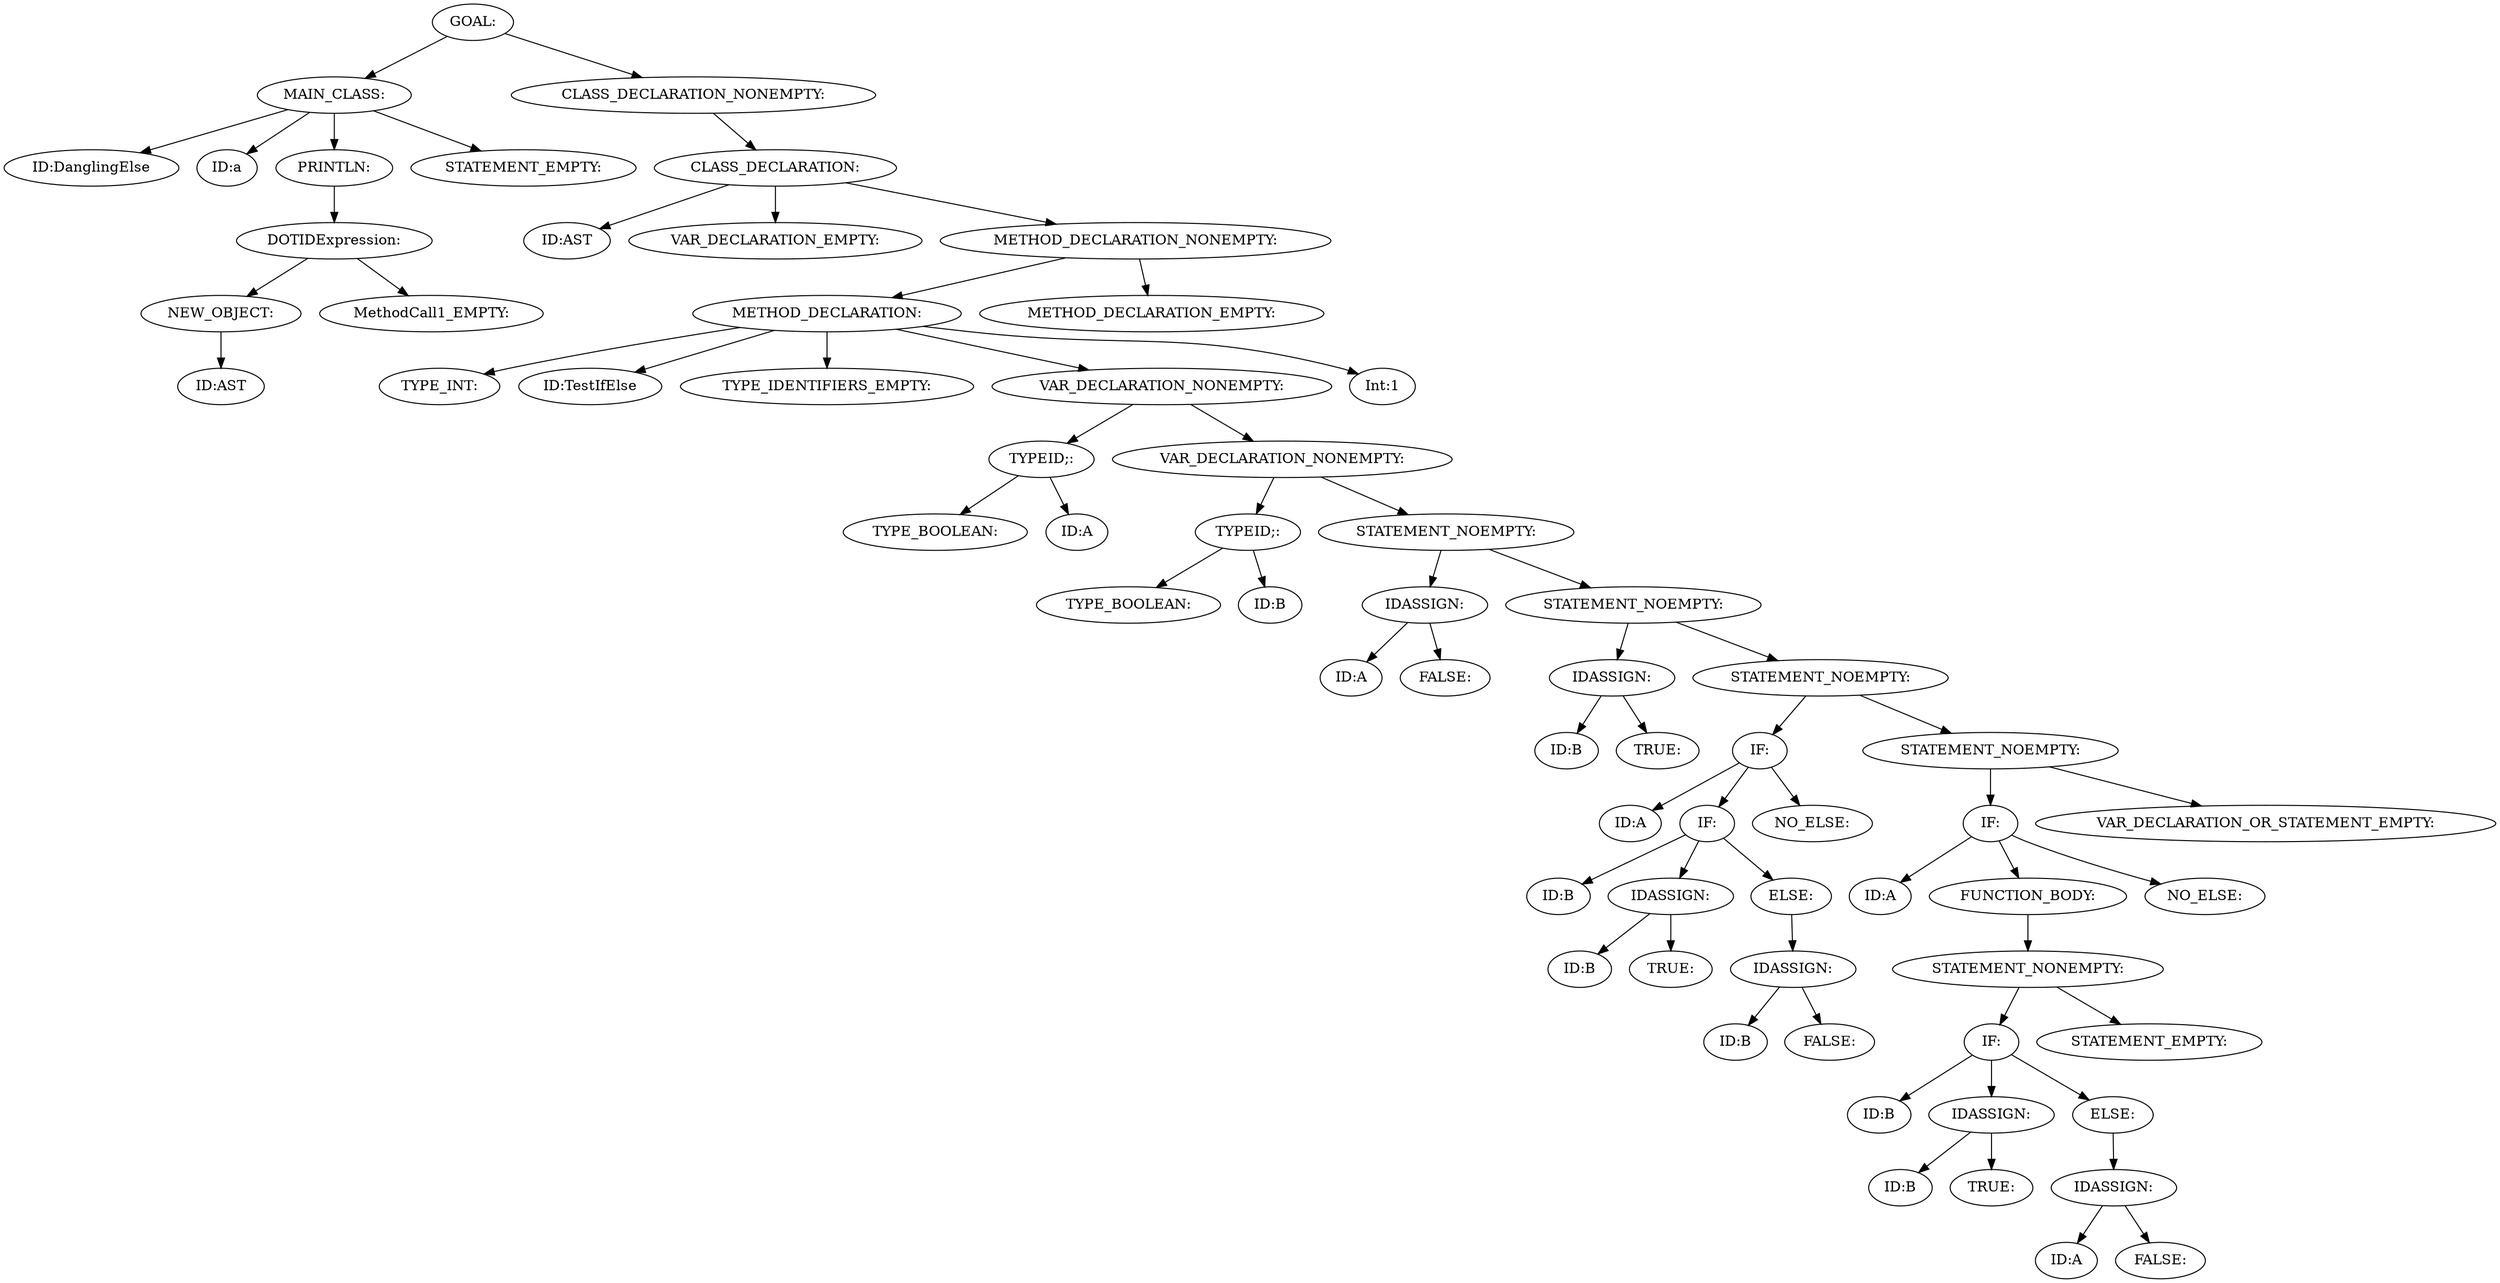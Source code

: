 digraph {
n0 [label="GOAL:"];
n1 [label="MAIN_CLASS:"];
n2 [label="ID:DanglingElse"];
n1 -> n2
n3 [label="ID:a"];
n1 -> n3
n4 [label="PRINTLN:"];
n5 [label="DOTIDExpression:"];
n6 [label="NEW_OBJECT:"];
n7 [label="ID:AST"];
n6 -> n7
n5 -> n6
n8 [label="MethodCall1_EMPTY:"];
n5 -> n8
n4 -> n5
n1 -> n4
n9 [label="STATEMENT_EMPTY:"];
n1 -> n9
n0 -> n1
n10 [label="CLASS_DECLARATION_NONEMPTY:"];
n11 [label="CLASS_DECLARATION:"];
n12 [label="ID:AST"];
n11 -> n12
n13 [label="VAR_DECLARATION_EMPTY:"];
n11 -> n13
n14 [label="METHOD_DECLARATION_NONEMPTY:"];
n15 [label="METHOD_DECLARATION:"];
n16 [label="TYPE_INT:"];
n15 -> n16
n17 [label="ID:TestIfElse"];
n15 -> n17
n18 [label="TYPE_IDENTIFIERS_EMPTY:"];
n15 -> n18
n19 [label="VAR_DECLARATION_NONEMPTY:"];
n20 [label="TYPEID;:"];
n21 [label="TYPE_BOOLEAN:"];
n20 -> n21
n22 [label="ID:A"];
n20 -> n22
n19 -> n20
n23 [label="VAR_DECLARATION_NONEMPTY:"];
n24 [label="TYPEID;:"];
n25 [label="TYPE_BOOLEAN:"];
n24 -> n25
n26 [label="ID:B"];
n24 -> n26
n23 -> n24
n27 [label="STATEMENT_NOEMPTY:"];
n28 [label="IDASSIGN:"];
n29 [label="ID:A"];
n28 -> n29
n30 [label="FALSE:"];
n28 -> n30
n27 -> n28
n31 [label="STATEMENT_NOEMPTY:"];
n32 [label="IDASSIGN:"];
n33 [label="ID:B"];
n32 -> n33
n34 [label="TRUE:"];
n32 -> n34
n31 -> n32
n35 [label="STATEMENT_NOEMPTY:"];
n36 [label="IF:"];
n37 [label="ID:A"];
n36 -> n37
n38 [label="IF:"];
n39 [label="ID:B"];
n38 -> n39
n40 [label="IDASSIGN:"];
n41 [label="ID:B"];
n40 -> n41
n42 [label="TRUE:"];
n40 -> n42
n38 -> n40
n43 [label="ELSE:"];
n44 [label="IDASSIGN:"];
n45 [label="ID:B"];
n44 -> n45
n46 [label="FALSE:"];
n44 -> n46
n43 -> n44
n38 -> n43
n36 -> n38
n47 [label="NO_ELSE:"];
n36 -> n47
n35 -> n36
n48 [label="STATEMENT_NOEMPTY:"];
n49 [label="IF:"];
n50 [label="ID:A"];
n49 -> n50
n51 [label="FUNCTION_BODY:"];
n52 [label="STATEMENT_NONEMPTY:"];
n53 [label="IF:"];
n54 [label="ID:B"];
n53 -> n54
n55 [label="IDASSIGN:"];
n56 [label="ID:B"];
n55 -> n56
n57 [label="TRUE:"];
n55 -> n57
n53 -> n55
n58 [label="ELSE:"];
n59 [label="IDASSIGN:"];
n60 [label="ID:A"];
n59 -> n60
n61 [label="FALSE:"];
n59 -> n61
n58 -> n59
n53 -> n58
n52 -> n53
n62 [label="STATEMENT_EMPTY:"];
n52 -> n62
n51 -> n52
n49 -> n51
n63 [label="NO_ELSE:"];
n49 -> n63
n48 -> n49
n64 [label="VAR_DECLARATION_OR_STATEMENT_EMPTY:"];
n48 -> n64
n35 -> n48
n31 -> n35
n27 -> n31
n23 -> n27
n19 -> n23
n15 -> n19
n65 [label="Int:1"];
n15 -> n65
n14 -> n15
n66 [label="METHOD_DECLARATION_EMPTY:"];
n14 -> n66
n11 -> n14
n10 -> n11
n0 -> n10
}
